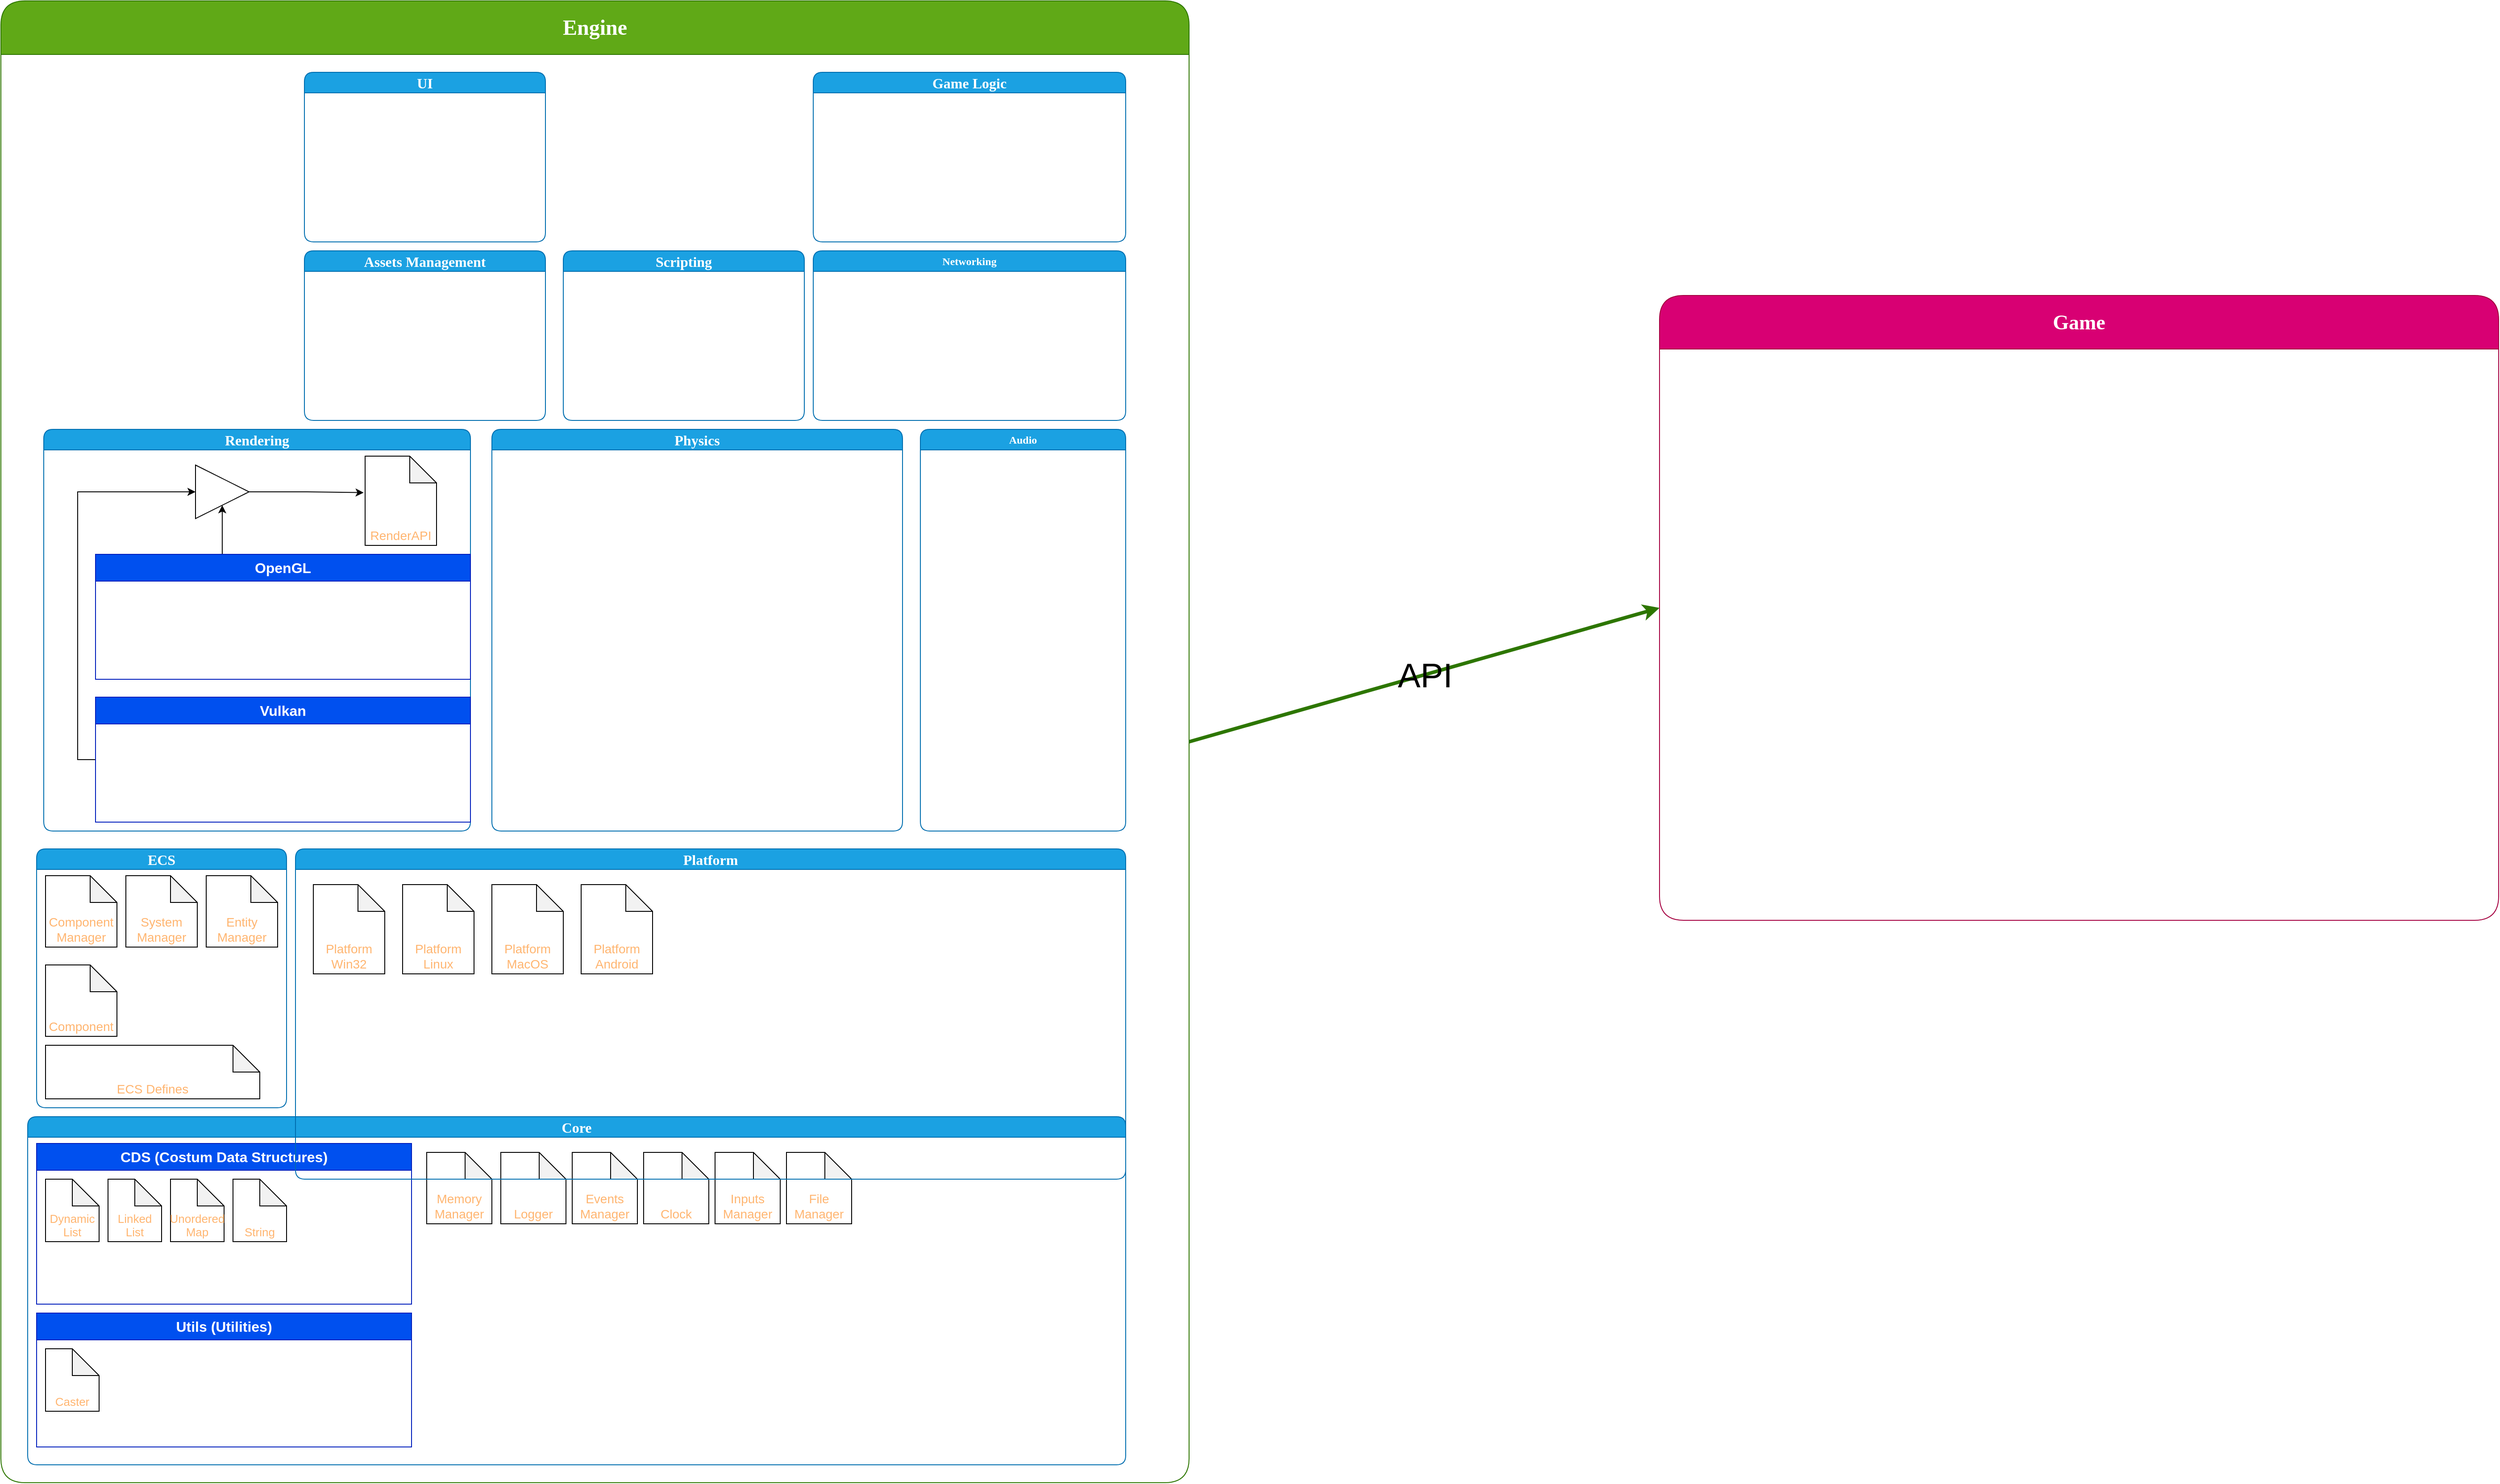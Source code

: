 <mxfile version="21.6.8" type="device">
  <diagram name="Page-1" id="Qe4Z6CUsOm6mrjfH3Hzq">
    <mxGraphModel dx="2410" dy="1673" grid="1" gridSize="10" guides="1" tooltips="1" connect="1" arrows="1" fold="1" page="1" pageScale="1" pageWidth="827" pageHeight="1169" math="0" shadow="0">
      <root>
        <mxCell id="0" />
        <mxCell id="1" parent="0" />
        <mxCell id="y8t9ElniCe00belgoUIc-3" value="&lt;font style=&quot;font-size: 24px;&quot;&gt;Engine&lt;/font&gt;" style="swimlane;whiteSpace=wrap;html=1;fillColor=#60A917;fontColor=#ffffff;strokeColor=#2D7600;gradientDirection=south;swimlaneFillColor=none;rounded=1;shadow=0;glass=0;swimlaneLine=1;fontFamily=Comic Sans MS;startSize=60;" parent="1" vertex="1">
          <mxGeometry x="-918" y="-1150" width="1331" height="1660" as="geometry">
            <mxRectangle x="-620" y="-510" width="80" height="30" as="alternateBounds" />
          </mxGeometry>
        </mxCell>
        <mxCell id="y8t9ElniCe00belgoUIc-1" value="Core" style="swimlane;whiteSpace=wrap;html=1;fillColor=#1ba1e2;fontColor=#ffffff;strokeColor=#006EAF;gradientDirection=south;swimlaneFillColor=none;rounded=1;shadow=0;glass=0;swimlaneLine=1;fontFamily=Comic Sans MS;fontSize=16;" parent="y8t9ElniCe00belgoUIc-3" vertex="1">
          <mxGeometry x="30" y="1250" width="1230" height="390" as="geometry" />
        </mxCell>
        <mxCell id="3rngHqXTRAhm3YBVmjMH-1" value="CDS (Costum Data Structures)" style="swimlane;whiteSpace=wrap;html=1;fillColor=#0050ef;fontColor=#ffffff;strokeColor=#001DBC;fontSize=16;startSize=30;" parent="y8t9ElniCe00belgoUIc-1" vertex="1">
          <mxGeometry x="10" y="30" width="420" height="180" as="geometry" />
        </mxCell>
        <mxCell id="3rngHqXTRAhm3YBVmjMH-23" value="Dynamic List" style="shape=note;whiteSpace=wrap;html=1;backgroundOutline=1;darkOpacity=0.05;fontSize=13;fontColor=#FFB570;verticalAlign=bottom;" parent="3rngHqXTRAhm3YBVmjMH-1" vertex="1">
          <mxGeometry x="10" y="40" width="60" height="70" as="geometry" />
        </mxCell>
        <mxCell id="3rngHqXTRAhm3YBVmjMH-24" value="Linked List" style="shape=note;whiteSpace=wrap;html=1;backgroundOutline=1;darkOpacity=0.05;fontSize=13;fontColor=#FFB570;verticalAlign=bottom;" parent="3rngHqXTRAhm3YBVmjMH-1" vertex="1">
          <mxGeometry x="80" y="40" width="60" height="70" as="geometry" />
        </mxCell>
        <mxCell id="3rngHqXTRAhm3YBVmjMH-25" value="Unordered Map" style="shape=note;whiteSpace=wrap;html=1;backgroundOutline=1;darkOpacity=0.05;fontSize=13;fontColor=#FFB570;verticalAlign=bottom;" parent="3rngHqXTRAhm3YBVmjMH-1" vertex="1">
          <mxGeometry x="150" y="40" width="60" height="70" as="geometry" />
        </mxCell>
        <mxCell id="3rngHqXTRAhm3YBVmjMH-26" value="String" style="shape=note;whiteSpace=wrap;html=1;backgroundOutline=1;darkOpacity=0.05;fontSize=13;fontColor=#FFB570;verticalAlign=bottom;" parent="3rngHqXTRAhm3YBVmjMH-1" vertex="1">
          <mxGeometry x="220" y="40" width="60" height="70" as="geometry" />
        </mxCell>
        <mxCell id="3rngHqXTRAhm3YBVmjMH-27" value="Memory Manager" style="shape=note;whiteSpace=wrap;html=1;backgroundOutline=1;darkOpacity=0.05;fontSize=14;verticalAlign=bottom;fontColor=#FFB570;" parent="y8t9ElniCe00belgoUIc-1" vertex="1">
          <mxGeometry x="447" y="40" width="73" height="80" as="geometry" />
        </mxCell>
        <mxCell id="3rngHqXTRAhm3YBVmjMH-28" value="Logger" style="shape=note;whiteSpace=wrap;html=1;backgroundOutline=1;darkOpacity=0.05;fontSize=14;verticalAlign=bottom;fontColor=#FFB570;" parent="y8t9ElniCe00belgoUIc-1" vertex="1">
          <mxGeometry x="530" y="40" width="73" height="80" as="geometry" />
        </mxCell>
        <mxCell id="3rngHqXTRAhm3YBVmjMH-29" value="Events Manager" style="shape=note;whiteSpace=wrap;html=1;backgroundOutline=1;darkOpacity=0.05;fontSize=14;verticalAlign=bottom;fontColor=#FFB570;" parent="y8t9ElniCe00belgoUIc-1" vertex="1">
          <mxGeometry x="610" y="40" width="73" height="80" as="geometry" />
        </mxCell>
        <mxCell id="3rngHqXTRAhm3YBVmjMH-30" value="Clock" style="shape=note;whiteSpace=wrap;html=1;backgroundOutline=1;darkOpacity=0.05;fontSize=14;verticalAlign=bottom;fillStyle=auto;fontColor=#FFB570;" parent="y8t9ElniCe00belgoUIc-1" vertex="1">
          <mxGeometry x="690" y="40" width="73" height="80" as="geometry" />
        </mxCell>
        <mxCell id="3rngHqXTRAhm3YBVmjMH-31" value="Inputs Manager" style="shape=note;whiteSpace=wrap;html=1;backgroundOutline=1;darkOpacity=0.05;fontSize=14;verticalAlign=bottom;fontColor=#FFB570;" parent="y8t9ElniCe00belgoUIc-1" vertex="1">
          <mxGeometry x="770" y="40" width="73" height="80" as="geometry" />
        </mxCell>
        <mxCell id="3rngHqXTRAhm3YBVmjMH-32" value="File Manager" style="shape=note;whiteSpace=wrap;html=1;backgroundOutline=1;darkOpacity=0.05;fontSize=14;verticalAlign=bottom;fontColor=#FFB570;" parent="y8t9ElniCe00belgoUIc-1" vertex="1">
          <mxGeometry x="850" y="40" width="73" height="80" as="geometry" />
        </mxCell>
        <mxCell id="3rngHqXTRAhm3YBVmjMH-43" value="Utils (Utilities)" style="swimlane;whiteSpace=wrap;html=1;fillColor=#0050ef;fontColor=#ffffff;strokeColor=#001DBC;fontSize=16;startSize=30;" parent="y8t9ElniCe00belgoUIc-1" vertex="1">
          <mxGeometry x="10" y="220" width="420" height="150" as="geometry" />
        </mxCell>
        <mxCell id="3rngHqXTRAhm3YBVmjMH-44" value="Caster" style="shape=note;whiteSpace=wrap;html=1;backgroundOutline=1;darkOpacity=0.05;fontSize=13;fontColor=#FFB570;verticalAlign=bottom;" parent="3rngHqXTRAhm3YBVmjMH-43" vertex="1">
          <mxGeometry x="10" y="40" width="60" height="70" as="geometry" />
        </mxCell>
        <mxCell id="y8t9ElniCe00belgoUIc-2" value="Platform" style="swimlane;whiteSpace=wrap;html=1;fillColor=#1ba1e2;fontColor=#ffffff;strokeColor=#006EAF;gradientDirection=south;swimlaneFillColor=none;rounded=1;shadow=0;glass=0;swimlaneLine=1;fontFamily=Comic Sans MS;fontSize=16;" parent="y8t9ElniCe00belgoUIc-3" vertex="1">
          <mxGeometry x="330" y="950" width="930" height="370" as="geometry" />
        </mxCell>
        <mxCell id="3rngHqXTRAhm3YBVmjMH-39" value="Platform Win32" style="shape=note;whiteSpace=wrap;html=1;backgroundOutline=1;darkOpacity=0.05;fontSize=14;verticalAlign=bottom;fontColor=#FFB570;" parent="y8t9ElniCe00belgoUIc-2" vertex="1">
          <mxGeometry x="20" y="40" width="80" height="100" as="geometry" />
        </mxCell>
        <mxCell id="3rngHqXTRAhm3YBVmjMH-40" value="Platform Linux" style="shape=note;whiteSpace=wrap;html=1;backgroundOutline=1;darkOpacity=0.05;fontSize=14;verticalAlign=bottom;fontColor=#FFB570;" parent="y8t9ElniCe00belgoUIc-2" vertex="1">
          <mxGeometry x="120" y="40" width="80" height="100" as="geometry" />
        </mxCell>
        <mxCell id="3rngHqXTRAhm3YBVmjMH-41" value="Platform MacOS" style="shape=note;whiteSpace=wrap;html=1;backgroundOutline=1;darkOpacity=0.05;fontSize=14;verticalAlign=bottom;fontColor=#FFB570;" parent="y8t9ElniCe00belgoUIc-2" vertex="1">
          <mxGeometry x="220" y="40" width="80" height="100" as="geometry" />
        </mxCell>
        <mxCell id="3rngHqXTRAhm3YBVmjMH-42" value="Platform Android" style="shape=note;whiteSpace=wrap;html=1;backgroundOutline=1;darkOpacity=0.05;fontSize=14;verticalAlign=bottom;fontColor=#FFB570;" parent="y8t9ElniCe00belgoUIc-2" vertex="1">
          <mxGeometry x="320" y="40" width="80" height="100" as="geometry" />
        </mxCell>
        <mxCell id="y8t9ElniCe00belgoUIc-14" value="Rendering" style="swimlane;whiteSpace=wrap;html=1;fillColor=#1ba1e2;fontColor=#ffffff;strokeColor=#006EAF;gradientDirection=south;swimlaneFillColor=none;rounded=1;shadow=0;glass=0;swimlaneLine=1;fontFamily=Comic Sans MS;fontSize=16;" parent="y8t9ElniCe00belgoUIc-3" vertex="1">
          <mxGeometry x="48" y="480" width="478" height="450" as="geometry" />
        </mxCell>
        <mxCell id="TaD-7Gn9zHc8MsvTieaj-2" value="RenderAPI" style="shape=note;whiteSpace=wrap;html=1;backgroundOutline=1;darkOpacity=0.05;fontSize=14;verticalAlign=bottom;fontColor=#FFB570;" vertex="1" parent="y8t9ElniCe00belgoUIc-14">
          <mxGeometry x="360" y="30" width="80" height="100" as="geometry" />
        </mxCell>
        <mxCell id="TaD-7Gn9zHc8MsvTieaj-15" style="edgeStyle=orthogonalEdgeStyle;rounded=0;orthogonalLoop=1;jettySize=auto;html=1;exitX=0.338;exitY=0;exitDx=0;exitDy=0;exitPerimeter=0;" edge="1" parent="y8t9ElniCe00belgoUIc-14" source="TaD-7Gn9zHc8MsvTieaj-6" target="TaD-7Gn9zHc8MsvTieaj-14">
          <mxGeometry relative="1" as="geometry" />
        </mxCell>
        <mxCell id="TaD-7Gn9zHc8MsvTieaj-6" value="OpenGL" style="swimlane;whiteSpace=wrap;html=1;fillColor=#0050ef;fontColor=#ffffff;strokeColor=#001DBC;fontSize=16;startSize=30;" vertex="1" parent="y8t9ElniCe00belgoUIc-14">
          <mxGeometry x="58" y="140" width="420" height="140" as="geometry" />
        </mxCell>
        <mxCell id="TaD-7Gn9zHc8MsvTieaj-13" style="edgeStyle=orthogonalEdgeStyle;rounded=0;orthogonalLoop=1;jettySize=auto;html=1;exitX=0;exitY=0.5;exitDx=0;exitDy=0;entryX=0;entryY=0.5;entryDx=0;entryDy=0;" edge="1" parent="y8t9ElniCe00belgoUIc-14" source="TaD-7Gn9zHc8MsvTieaj-12" target="TaD-7Gn9zHc8MsvTieaj-14">
          <mxGeometry relative="1" as="geometry" />
        </mxCell>
        <mxCell id="TaD-7Gn9zHc8MsvTieaj-12" value="Vulkan" style="swimlane;whiteSpace=wrap;html=1;fillColor=#0050ef;fontColor=#ffffff;strokeColor=#001DBC;fontSize=16;startSize=30;" vertex="1" parent="y8t9ElniCe00belgoUIc-14">
          <mxGeometry x="58" y="300" width="420" height="140" as="geometry" />
        </mxCell>
        <mxCell id="TaD-7Gn9zHc8MsvTieaj-16" style="edgeStyle=orthogonalEdgeStyle;rounded=0;orthogonalLoop=1;jettySize=auto;html=1;exitX=1;exitY=0.5;exitDx=0;exitDy=0;entryX=-0.021;entryY=0.409;entryDx=0;entryDy=0;entryPerimeter=0;" edge="1" parent="y8t9ElniCe00belgoUIc-14" source="TaD-7Gn9zHc8MsvTieaj-14" target="TaD-7Gn9zHc8MsvTieaj-2">
          <mxGeometry relative="1" as="geometry" />
        </mxCell>
        <mxCell id="TaD-7Gn9zHc8MsvTieaj-14" value="" style="triangle;whiteSpace=wrap;html=1;align=left;" vertex="1" parent="y8t9ElniCe00belgoUIc-14">
          <mxGeometry x="170" y="40" width="60" height="60" as="geometry" />
        </mxCell>
        <mxCell id="y8t9ElniCe00belgoUIc-15" value="ECS" style="swimlane;whiteSpace=wrap;html=1;fillColor=#1ba1e2;fontColor=#ffffff;strokeColor=#006EAF;gradientDirection=south;swimlaneFillColor=none;rounded=1;shadow=0;glass=0;swimlaneLine=1;fontFamily=Comic Sans MS;fontSize=16;" parent="y8t9ElniCe00belgoUIc-3" vertex="1">
          <mxGeometry x="40" y="950" width="280" height="290" as="geometry" />
        </mxCell>
        <mxCell id="3rngHqXTRAhm3YBVmjMH-33" value="ECS Defines" style="shape=note;whiteSpace=wrap;html=1;backgroundOutline=1;darkOpacity=0.05;fontSize=14;verticalAlign=bottom;fontColor=#FFB570;" parent="y8t9ElniCe00belgoUIc-15" vertex="1">
          <mxGeometry x="10" y="220" width="240" height="60" as="geometry" />
        </mxCell>
        <mxCell id="3rngHqXTRAhm3YBVmjMH-34" value="Component" style="shape=note;whiteSpace=wrap;html=1;backgroundOutline=1;darkOpacity=0.05;fontSize=14;verticalAlign=bottom;fontColor=#FFB570;" parent="y8t9ElniCe00belgoUIc-15" vertex="1">
          <mxGeometry x="10" y="130" width="80" height="80" as="geometry" />
        </mxCell>
        <mxCell id="3rngHqXTRAhm3YBVmjMH-35" value="Component Manager" style="shape=note;whiteSpace=wrap;html=1;backgroundOutline=1;darkOpacity=0.05;fontSize=14;verticalAlign=bottom;fontColor=#FFB570;" parent="y8t9ElniCe00belgoUIc-15" vertex="1">
          <mxGeometry x="10" y="30" width="80" height="80" as="geometry" />
        </mxCell>
        <mxCell id="3rngHqXTRAhm3YBVmjMH-36" value="System Manager" style="shape=note;whiteSpace=wrap;html=1;backgroundOutline=1;darkOpacity=0.05;fontSize=14;verticalAlign=bottom;fontColor=#FFB570;" parent="y8t9ElniCe00belgoUIc-15" vertex="1">
          <mxGeometry x="100" y="30" width="80" height="80" as="geometry" />
        </mxCell>
        <mxCell id="3rngHqXTRAhm3YBVmjMH-37" value="Entity Manager" style="shape=note;whiteSpace=wrap;html=1;backgroundOutline=1;darkOpacity=0.05;fontSize=14;verticalAlign=bottom;fontColor=#FFB570;" parent="y8t9ElniCe00belgoUIc-15" vertex="1">
          <mxGeometry x="190" y="30" width="80" height="80" as="geometry" />
        </mxCell>
        <mxCell id="y8t9ElniCe00belgoUIc-16" value="Assets Management" style="swimlane;whiteSpace=wrap;html=1;fillColor=#1ba1e2;fontColor=#ffffff;strokeColor=#006EAF;gradientDirection=south;swimlaneFillColor=none;rounded=1;shadow=0;glass=0;swimlaneLine=1;fontFamily=Comic Sans MS;fontSize=16;" parent="y8t9ElniCe00belgoUIc-3" vertex="1">
          <mxGeometry x="340" y="280" width="270" height="190" as="geometry" />
        </mxCell>
        <mxCell id="y8t9ElniCe00belgoUIc-59" value="Networking" style="swimlane;whiteSpace=wrap;html=1;fillColor=#1ba1e2;fontColor=#ffffff;strokeColor=#006EAF;gradientDirection=south;swimlaneFillColor=none;rounded=1;shadow=0;glass=0;swimlaneLine=1;fontFamily=Comic Sans MS;" parent="y8t9ElniCe00belgoUIc-3" vertex="1">
          <mxGeometry x="910" y="280" width="350" height="190" as="geometry" />
        </mxCell>
        <mxCell id="y8t9ElniCe00belgoUIc-62" value="Audio" style="swimlane;whiteSpace=wrap;html=1;fillColor=#1ba1e2;fontColor=#ffffff;strokeColor=#006EAF;gradientDirection=south;swimlaneFillColor=none;rounded=1;shadow=0;glass=0;swimlaneLine=1;fontFamily=Comic Sans MS;" parent="y8t9ElniCe00belgoUIc-3" vertex="1">
          <mxGeometry x="1030" y="480" width="230" height="450" as="geometry" />
        </mxCell>
        <mxCell id="y8t9ElniCe00belgoUIc-64" value="Game Logic" style="swimlane;whiteSpace=wrap;html=1;fillColor=#1ba1e2;fontColor=#ffffff;strokeColor=#006EAF;gradientDirection=south;swimlaneFillColor=none;rounded=1;shadow=0;glass=0;swimlaneLine=1;fontFamily=Comic Sans MS;fontSize=16;" parent="y8t9ElniCe00belgoUIc-3" vertex="1">
          <mxGeometry x="910" y="80" width="350" height="190" as="geometry" />
        </mxCell>
        <mxCell id="y8t9ElniCe00belgoUIc-61" value="Physics" style="swimlane;whiteSpace=wrap;html=1;fillColor=#1ba1e2;fontColor=#ffffff;strokeColor=#006EAF;gradientDirection=south;swimlaneFillColor=none;rounded=1;shadow=0;glass=0;swimlaneLine=1;fontFamily=Comic Sans MS;fontSize=16;" parent="y8t9ElniCe00belgoUIc-3" vertex="1">
          <mxGeometry x="550" y="480" width="460" height="450" as="geometry" />
        </mxCell>
        <mxCell id="y8t9ElniCe00belgoUIc-60" value="Scripting" style="swimlane;whiteSpace=wrap;html=1;fillColor=#1ba1e2;fontColor=#ffffff;strokeColor=#006EAF;gradientDirection=south;swimlaneFillColor=none;rounded=1;shadow=0;glass=0;swimlaneLine=1;fontFamily=Comic Sans MS;fontSize=16;" parent="y8t9ElniCe00belgoUIc-3" vertex="1">
          <mxGeometry x="630" y="280" width="270" height="190" as="geometry" />
        </mxCell>
        <mxCell id="y8t9ElniCe00belgoUIc-63" value="UI" style="swimlane;whiteSpace=wrap;html=1;fillColor=#1ba1e2;fontColor=#ffffff;strokeColor=#006EAF;gradientDirection=south;swimlaneFillColor=none;rounded=1;shadow=0;glass=0;swimlaneLine=1;fontFamily=Comic Sans MS;fontSize=16;" parent="y8t9ElniCe00belgoUIc-3" vertex="1">
          <mxGeometry x="340" y="80" width="270" height="190" as="geometry" />
        </mxCell>
        <mxCell id="y8t9ElniCe00belgoUIc-4" value="Game" style="swimlane;whiteSpace=wrap;html=1;fillColor=#d80073;fontColor=#ffffff;strokeColor=#A50040;gradientDirection=south;swimlaneFillColor=none;rounded=1;shadow=0;glass=0;swimlaneLine=1;fontFamily=Comic Sans MS;startSize=60;fontSize=23;" parent="1" vertex="1">
          <mxGeometry x="940" y="-820" width="940" height="700" as="geometry" />
        </mxCell>
        <mxCell id="3rngHqXTRAhm3YBVmjMH-4" value="" style="endArrow=classic;html=1;exitX=1;exitY=0.5;exitDx=0;exitDy=0;entryX=0;entryY=0.5;entryDx=0;entryDy=0;fontSize=60;strokeWidth=4;fillColor=#60a917;strokeColor=#2D7600;curved=1;" parent="1" source="y8t9ElniCe00belgoUIc-3" target="y8t9ElniCe00belgoUIc-4" edge="1">
          <mxGeometry relative="1" as="geometry">
            <mxPoint x="630" y="-520" as="sourcePoint" />
            <mxPoint x="730" y="-520" as="targetPoint" />
          </mxGeometry>
        </mxCell>
        <mxCell id="3rngHqXTRAhm3YBVmjMH-5" value="&lt;p style=&quot;font-size: 38px; line-height: 100%;&quot;&gt;API&lt;/p&gt;" style="edgeLabel;resizable=0;html=1;align=center;verticalAlign=middle;labelBackgroundColor=none;" parent="3rngHqXTRAhm3YBVmjMH-4" connectable="0" vertex="1">
          <mxGeometry relative="1" as="geometry" />
        </mxCell>
      </root>
    </mxGraphModel>
  </diagram>
</mxfile>
